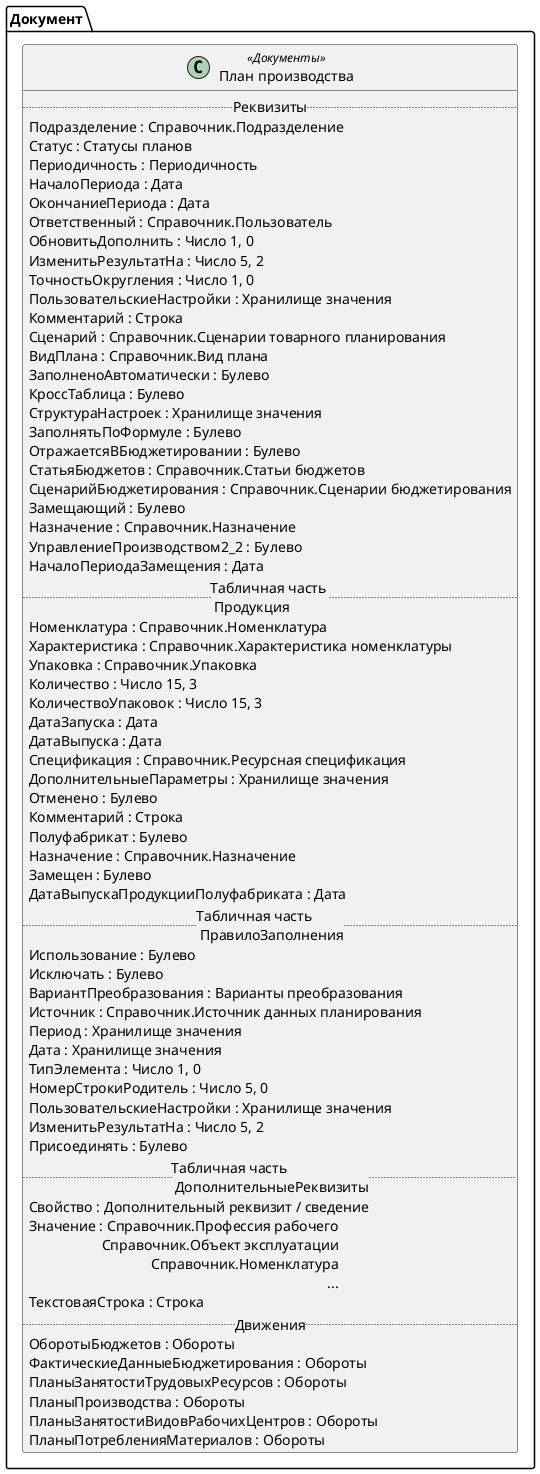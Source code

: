 ﻿@startuml ПланПроизводства
'!include templates.wsd
'..\include templates.wsd
class Документ.ПланПроизводства as "План производства" <<Документы>>
{
..Реквизиты..
Подразделение : Справочник.Подразделение
Статус : Статусы планов
Периодичность : Периодичность
НачалоПериода : Дата
ОкончаниеПериода : Дата
Ответственный : Справочник.Пользователь
ОбновитьДополнить : Число 1, 0
ИзменитьРезультатНа : Число 5, 2
ТочностьОкругления : Число 1, 0
ПользовательскиеНастройки : Хранилище значения
Комментарий : Строка
Сценарий : Справочник.Сценарии товарного планирования
ВидПлана : Справочник.Вид плана
ЗаполненоАвтоматически : Булево
КроссТаблица : Булево
СтруктураНастроек : Хранилище значения
ЗаполнятьПоФормуле : Булево
ОтражаетсяВБюджетировании : Булево
СтатьяБюджетов : Справочник.Статьи бюджетов
СценарийБюджетирования : Справочник.Сценарии бюджетирования
Замещающий : Булево
Назначение : Справочник.Назначение
УправлениеПроизводством2_2 : Булево
НачалоПериодаЗамещения : Дата
..Табличная часть \n Продукция..
Номенклатура : Справочник.Номенклатура
Характеристика : Справочник.Характеристика номенклатуры
Упаковка : Справочник.Упаковка
Количество : Число 15, 3
КоличествоУпаковок : Число 15, 3
ДатаЗапуска : Дата
ДатаВыпуска : Дата
Спецификация : Справочник.Ресурсная спецификация
ДополнительныеПараметры : Хранилище значения
Отменено : Булево
Комментарий : Строка
Полуфабрикат : Булево
Назначение : Справочник.Назначение
Замещен : Булево
ДатаВыпускаПродукцииПолуфабриката : Дата
..Табличная часть \n ПравилоЗаполнения..
Использование : Булево
Исключать : Булево
ВариантПреобразования : Варианты преобразования
Источник : Справочник.Источник данных планирования
Период : Хранилище значения
Дата : Хранилище значения
ТипЭлемента : Число 1, 0
НомерСтрокиРодитель : Число 5, 0
ПользовательскиеНастройки : Хранилище значения
ИзменитьРезультатНа : Число 5, 2
Присоединять : Булево
..Табличная часть \n ДополнительныеРеквизиты..
Свойство : Дополнительный реквизит / сведение
Значение : Справочник.Профессия рабочего\rСправочник.Объект эксплуатации\rСправочник.Номенклатура\r...
ТекстоваяСтрока : Строка
..Движения..
ОборотыБюджетов : Обороты
ФактическиеДанныеБюджетирования : Обороты
ПланыЗанятостиТрудовыхРесурсов : Обороты
ПланыПроизводства : Обороты
ПланыЗанятостиВидовРабочихЦентров : Обороты
ПланыПотребленияМатериалов : Обороты
}
@enduml
